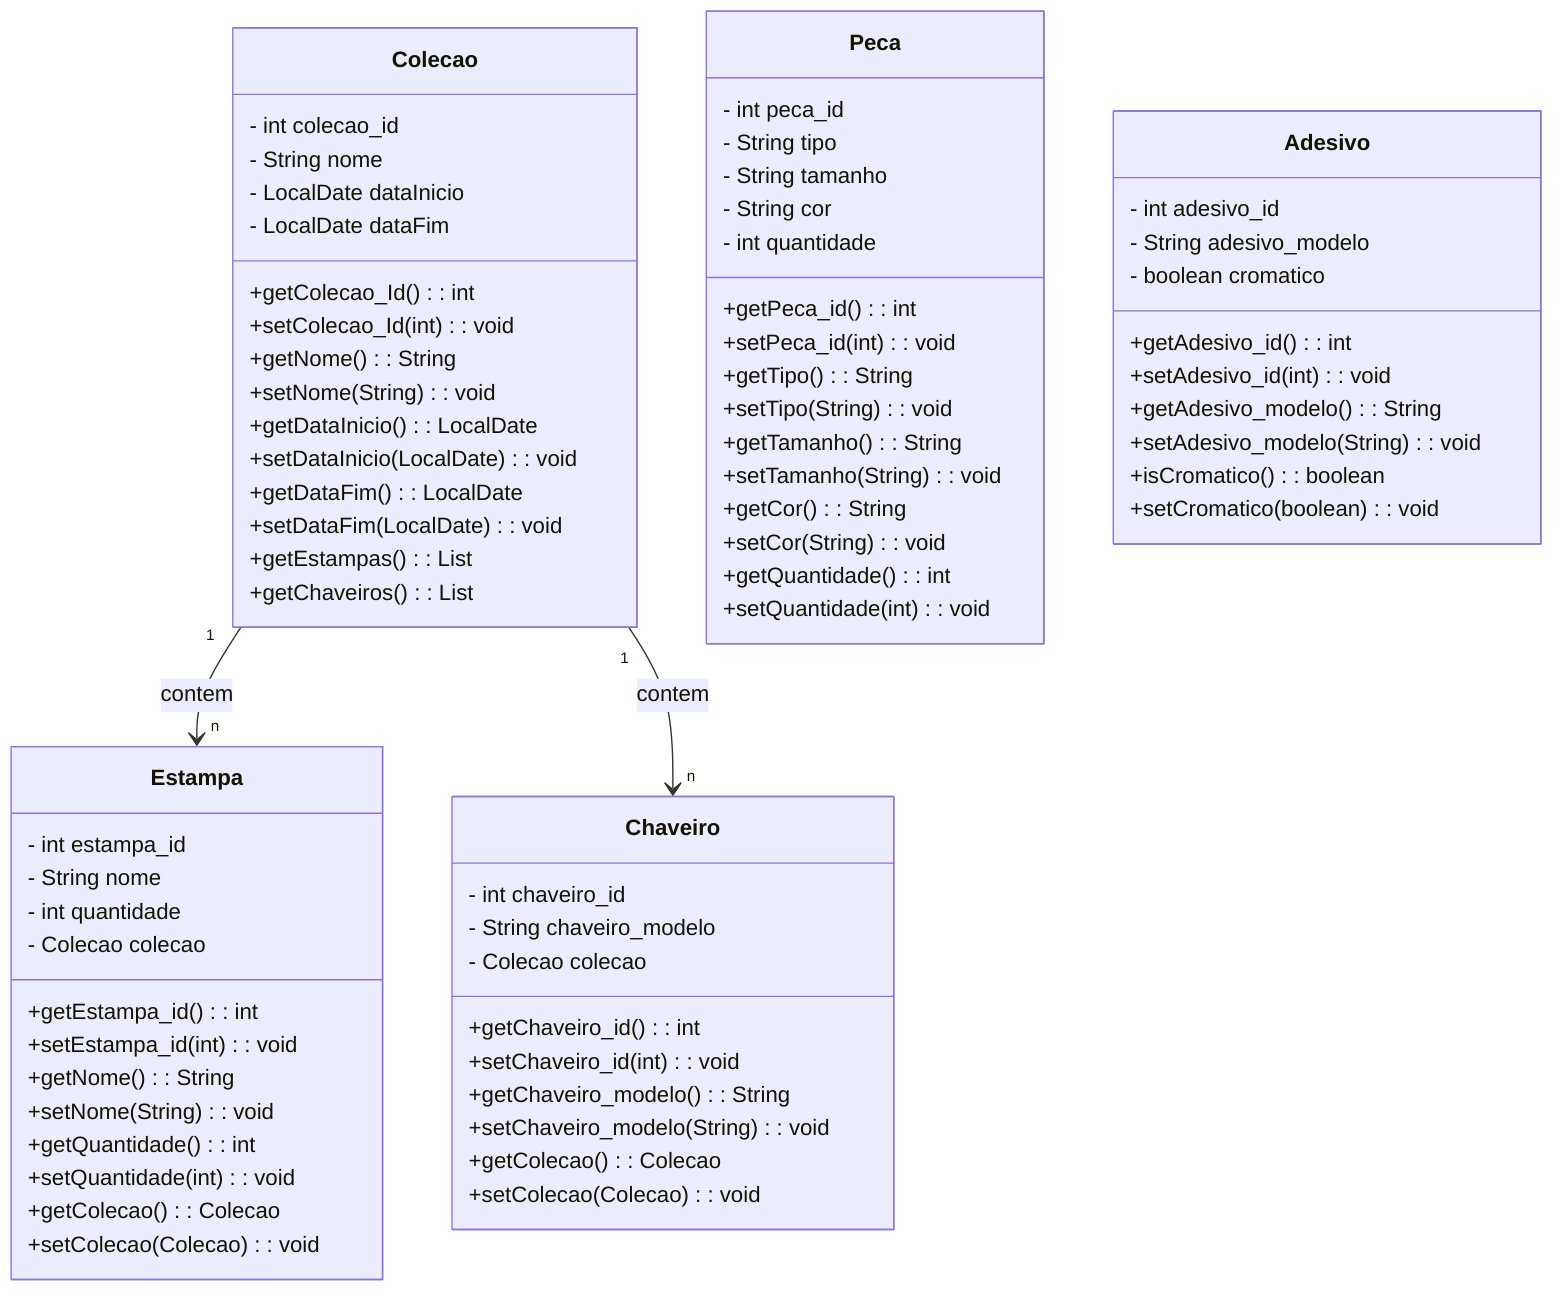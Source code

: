 classDiagram

    class Colecao {
        - int colecao_id
        - String nome
        - LocalDate dataInicio
        - LocalDate dataFim
        +getColecao_Id(): int
        +setColecao_Id(int): void
        +getNome(): String
        +setNome(String): void
        +getDataInicio(): LocalDate
        +setDataInicio(LocalDate): void
        +getDataFim(): LocalDate
        +setDataFim(LocalDate): void
        +getEstampas(): List<Estampa>
        +getChaveiros(): List<Chaveiro>
    }

    class Estampa {
        - int estampa_id
        - String nome
        - int quantidade
        - Colecao colecao
        +getEstampa_id(): int
        +setEstampa_id(int): void
        +getNome(): String
        +setNome(String): void
        +getQuantidade(): int
        +setQuantidade(int): void
        +getColecao(): Colecao
        +setColecao(Colecao): void
    }

    class Peca {
        - int peca_id
        - String tipo
        - String tamanho
        - String cor
        - int quantidade
        +getPeca_id(): int
        +setPeca_id(int): void
        +getTipo(): String
        +setTipo(String): void
        +getTamanho(): String
        +setTamanho(String): void
        +getCor(): String
        +setCor(String): void
        +getQuantidade(): int
        +setQuantidade(int): void
    }


    class Chaveiro {
        - int chaveiro_id
        - String chaveiro_modelo
        - Colecao colecao
        +getChaveiro_id(): int
        +setChaveiro_id(int): void
        +getChaveiro_modelo(): String
        +setChaveiro_modelo(String): void
        +getColecao(): Colecao
        +setColecao(Colecao): void
    }

    class Adesivo {
        - int adesivo_id
        - String adesivo_modelo
        - boolean cromatico
        +getAdesivo_id(): int
        +setAdesivo_id(int): void
        +getAdesivo_modelo(): String
        +setAdesivo_modelo(String): void
        +isCromatico(): boolean
        +setCromatico(boolean): void
    }


Colecao "1" --> "n" Estampa : contem
Colecao "1" --> "n" Chaveiro : contem